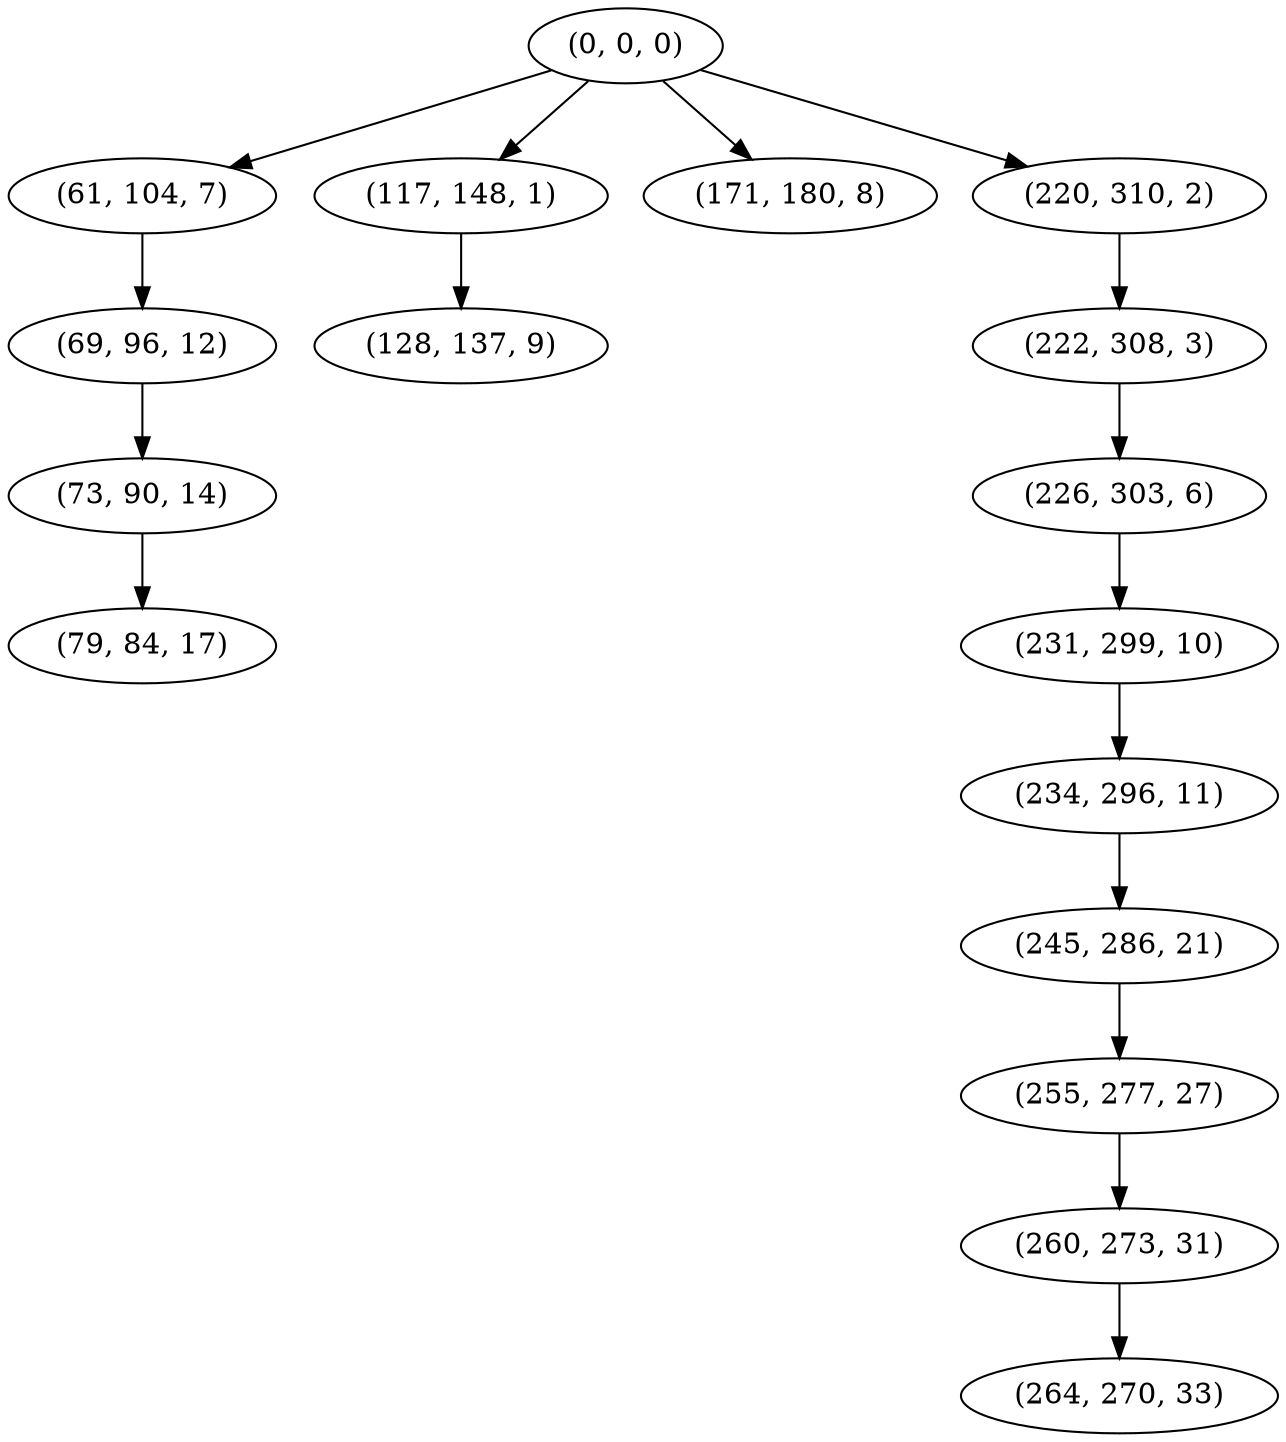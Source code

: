 digraph tree {
    "(0, 0, 0)";
    "(61, 104, 7)";
    "(69, 96, 12)";
    "(73, 90, 14)";
    "(79, 84, 17)";
    "(117, 148, 1)";
    "(128, 137, 9)";
    "(171, 180, 8)";
    "(220, 310, 2)";
    "(222, 308, 3)";
    "(226, 303, 6)";
    "(231, 299, 10)";
    "(234, 296, 11)";
    "(245, 286, 21)";
    "(255, 277, 27)";
    "(260, 273, 31)";
    "(264, 270, 33)";
    "(0, 0, 0)" -> "(61, 104, 7)";
    "(0, 0, 0)" -> "(117, 148, 1)";
    "(0, 0, 0)" -> "(171, 180, 8)";
    "(0, 0, 0)" -> "(220, 310, 2)";
    "(61, 104, 7)" -> "(69, 96, 12)";
    "(69, 96, 12)" -> "(73, 90, 14)";
    "(73, 90, 14)" -> "(79, 84, 17)";
    "(117, 148, 1)" -> "(128, 137, 9)";
    "(220, 310, 2)" -> "(222, 308, 3)";
    "(222, 308, 3)" -> "(226, 303, 6)";
    "(226, 303, 6)" -> "(231, 299, 10)";
    "(231, 299, 10)" -> "(234, 296, 11)";
    "(234, 296, 11)" -> "(245, 286, 21)";
    "(245, 286, 21)" -> "(255, 277, 27)";
    "(255, 277, 27)" -> "(260, 273, 31)";
    "(260, 273, 31)" -> "(264, 270, 33)";
}
